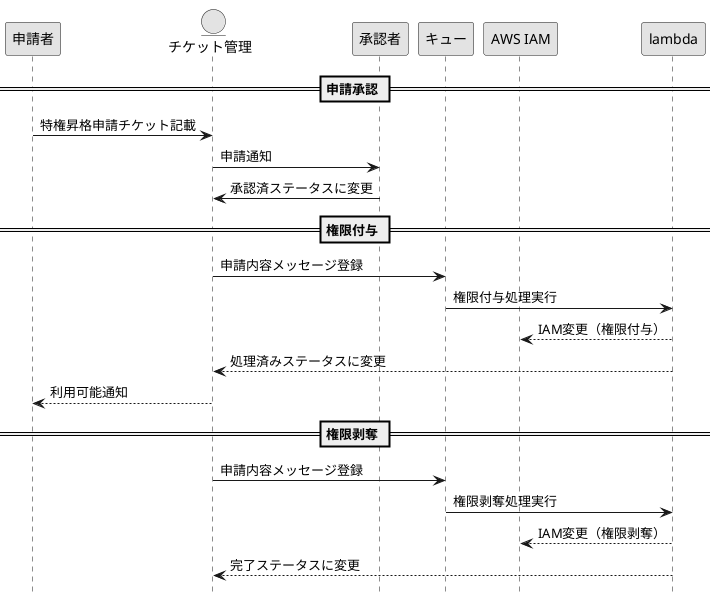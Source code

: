 @startuml diag-sequence-sample1
skinparam monochrome true
hide footbox
participant "申請者" as requester
entity "チケット管理" as ticketmanager
participant "承認者" as applover
participant "キュー" as queue
participant "AWS IAM" as awsiam
== 申請承認 ==
requester -> ticketmanager: 特権昇格申請チケット記載
ticketmanager -> applover: 申請通知
applover -> ticketmanager: 承認済ステータスに変更
== 権限付与 ==
ticketmanager -> queue: 申請内容メッセージ登録
queue -> lambda: 権限付与処理実行
lambda --> awsiam: IAM変更（権限付与）
lambda --> ticketmanager: 処理済みステータスに変更
ticketmanager --> requester: 利用可能通知
== 権限剥奪 ==
ticketmanager -> queue: 申請内容メッセージ登録
queue -> lambda: 権限剥奪処理実行
lambda --> awsiam: IAM変更（権限剥奪）
lambda --> ticketmanager: 完了ステータスに変更
@enduml
